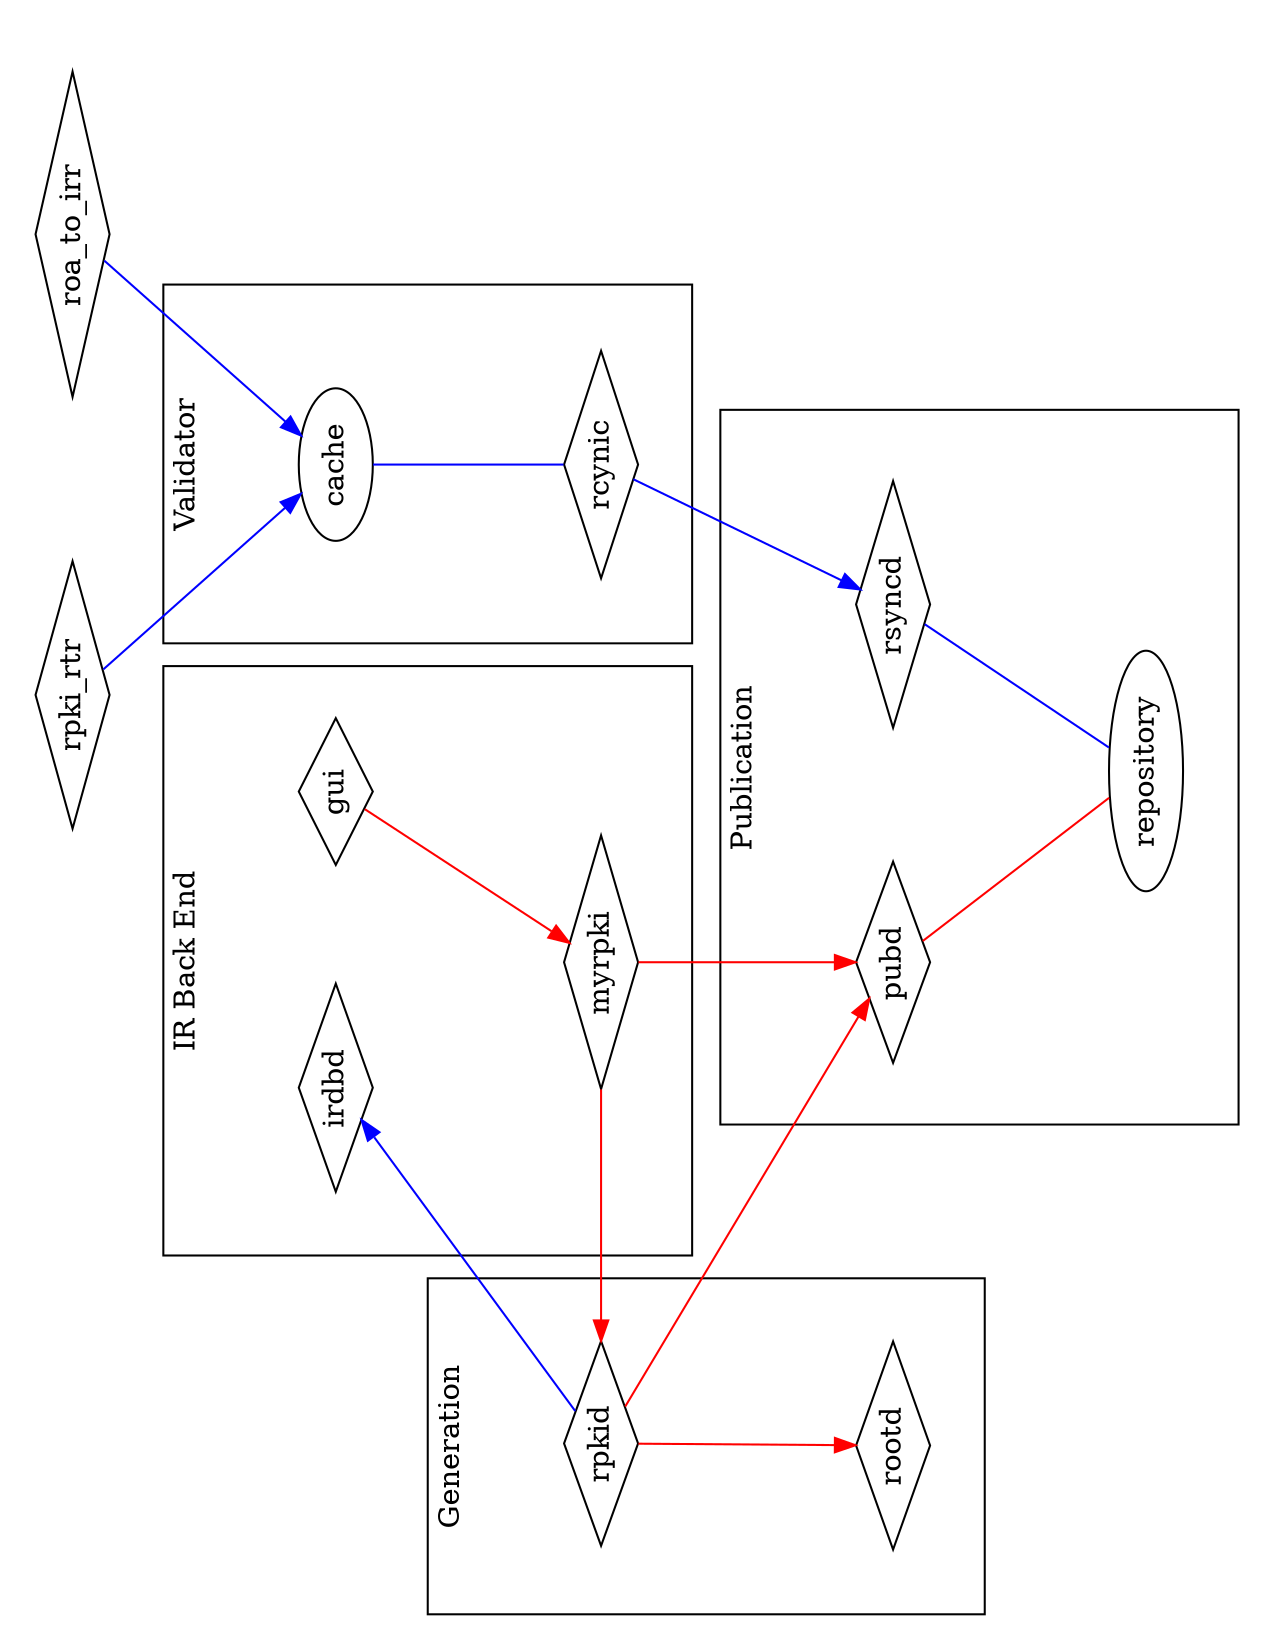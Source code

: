 // $Id$
//
// First cut at a lame picture showing how all the tools fit together.
//
// Client -> server
// Blue = read-only
// Red  = read-write
// Diamond = program
// Oval = disk

digraph big_picture {
	rotate=90;	size="11,8.5";	splines=true;	ratio=fill;

	node			[shape = diamond];

	rpkid -> irdbd		[color = blue];
	rpkid -> pubd		[color = red];
	myrpki -> rpkid		[color = red];
	myrpki -> pubd		[color = red];
	gui -> myrpki		[color = red];
//	myrpki -> mysqld	[color = red];
//	rpkid -> mysqld		[color = red];
//	irdbd -> mysqld		[color = blue];
//	pubd -> mysqld		[color = red];
	rpkid -> rootd		[color = red];
	pubd -> repository	[color = red, arrowhead = none];
	rsyncd -> repository	[color = blue, arrowhead = none];
	rcynic -> rsyncd	[color = blue];
	cache -> rcynic		[color = blue, arrowhead = none];
	rpki_rtr -> cache	[color = blue];
	roa_to_irr -> cache	[color = blue];

	repository		[shape = oval];
	cache			[shape = oval];

	subgraph cluster_irbe {
		label = "IR Back End";
		irdbd;
		myrpki;
		gui;
	}

	subgraph cluster_generation {
		label = "Generation";
		rpkid;
		rootd;
	}

	subgraph cluster_publication {
		label = "Publication";
		pubd;
		repository;
		rsyncd;
	}

	subgraph cluster_validator {
		label = "Validator";
		rcynic;
		cache;
	}
}
